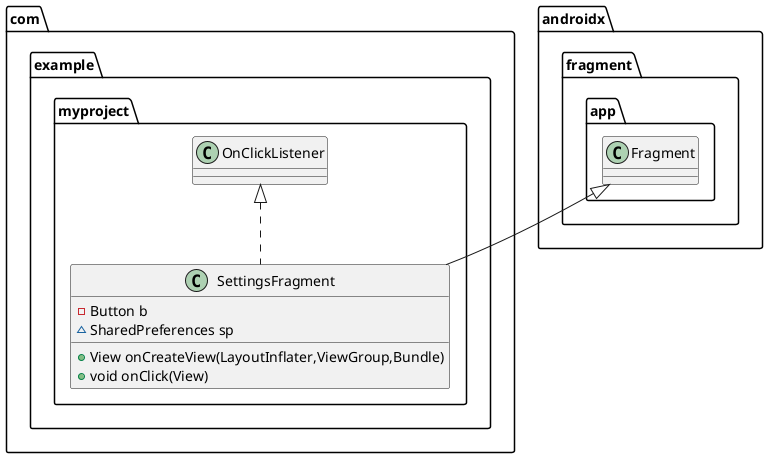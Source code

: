 @startuml
class com.example.myproject.SettingsFragment {
- Button b
~ SharedPreferences sp
+ View onCreateView(LayoutInflater,ViewGroup,Bundle)
+ void onClick(View)
}




com.example.myproject.OnClickListener <|.. com.example.myproject.SettingsFragment
androidx.fragment.app.Fragment <|-- com.example.myproject.SettingsFragment
@enduml